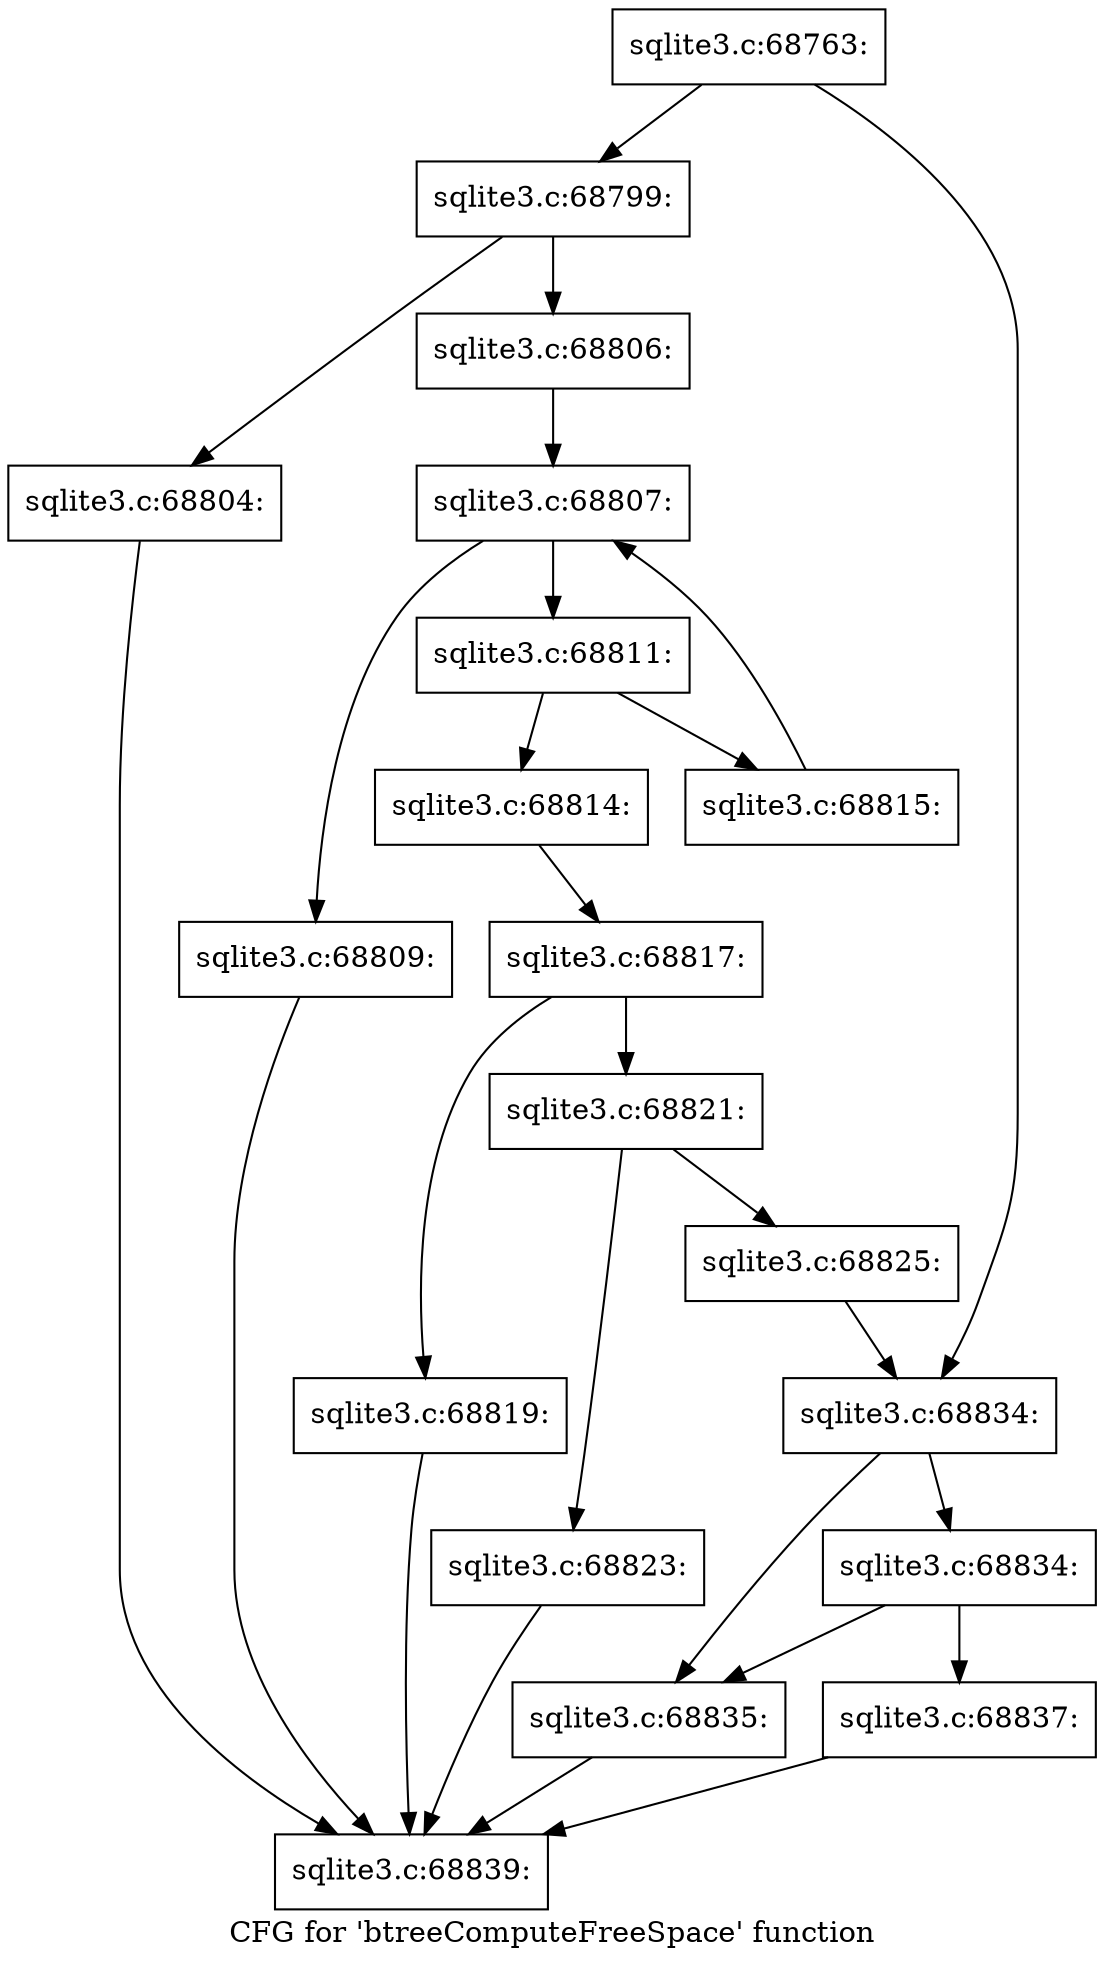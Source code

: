 digraph "CFG for 'btreeComputeFreeSpace' function" {
	label="CFG for 'btreeComputeFreeSpace' function";

	Node0x55c0f80fd6b0 [shape=record,label="{sqlite3.c:68763:}"];
	Node0x55c0f80fd6b0 -> Node0x55c0f810a900;
	Node0x55c0f80fd6b0 -> Node0x55c0f810a950;
	Node0x55c0f810a900 [shape=record,label="{sqlite3.c:68799:}"];
	Node0x55c0f810a900 -> Node0x55c0f810b2a0;
	Node0x55c0f810a900 -> Node0x55c0f810b2f0;
	Node0x55c0f810b2a0 [shape=record,label="{sqlite3.c:68804:}"];
	Node0x55c0f810b2a0 -> Node0x55c0f80fd830;
	Node0x55c0f810b2f0 [shape=record,label="{sqlite3.c:68806:}"];
	Node0x55c0f810b2f0 -> Node0x55c0f810bb30;
	Node0x55c0f810bb30 [shape=record,label="{sqlite3.c:68807:}"];
	Node0x55c0f810bb30 -> Node0x55c0f810bd00;
	Node0x55c0f810bb30 -> Node0x55c0f810bd50;
	Node0x55c0f810bd00 [shape=record,label="{sqlite3.c:68809:}"];
	Node0x55c0f810bd00 -> Node0x55c0f80fd830;
	Node0x55c0f810bd50 [shape=record,label="{sqlite3.c:68811:}"];
	Node0x55c0f810bd50 -> Node0x55c0f810da70;
	Node0x55c0f810bd50 -> Node0x55c0f810dac0;
	Node0x55c0f810da70 [shape=record,label="{sqlite3.c:68814:}"];
	Node0x55c0f810da70 -> Node0x55c0f810bab0;
	Node0x55c0f810dac0 [shape=record,label="{sqlite3.c:68815:}"];
	Node0x55c0f810dac0 -> Node0x55c0f810bb30;
	Node0x55c0f810bab0 [shape=record,label="{sqlite3.c:68817:}"];
	Node0x55c0f810bab0 -> Node0x55c0f810b950;
	Node0x55c0f810bab0 -> Node0x55c0f810e470;
	Node0x55c0f810b950 [shape=record,label="{sqlite3.c:68819:}"];
	Node0x55c0f810b950 -> Node0x55c0f80fd830;
	Node0x55c0f810e470 [shape=record,label="{sqlite3.c:68821:}"];
	Node0x55c0f810e470 -> Node0x55c0f810e9f0;
	Node0x55c0f810e470 -> Node0x55c0f810ea40;
	Node0x55c0f810e9f0 [shape=record,label="{sqlite3.c:68823:}"];
	Node0x55c0f810e9f0 -> Node0x55c0f80fd830;
	Node0x55c0f810ea40 [shape=record,label="{sqlite3.c:68825:}"];
	Node0x55c0f810ea40 -> Node0x55c0f810a950;
	Node0x55c0f810a950 [shape=record,label="{sqlite3.c:68834:}"];
	Node0x55c0f810a950 -> Node0x55c0f810f3a0;
	Node0x55c0f810a950 -> Node0x55c0f810f440;
	Node0x55c0f810f440 [shape=record,label="{sqlite3.c:68834:}"];
	Node0x55c0f810f440 -> Node0x55c0f810f3a0;
	Node0x55c0f810f440 -> Node0x55c0f810f3f0;
	Node0x55c0f810f3a0 [shape=record,label="{sqlite3.c:68835:}"];
	Node0x55c0f810f3a0 -> Node0x55c0f80fd830;
	Node0x55c0f810f3f0 [shape=record,label="{sqlite3.c:68837:}"];
	Node0x55c0f810f3f0 -> Node0x55c0f80fd830;
	Node0x55c0f80fd830 [shape=record,label="{sqlite3.c:68839:}"];
}
